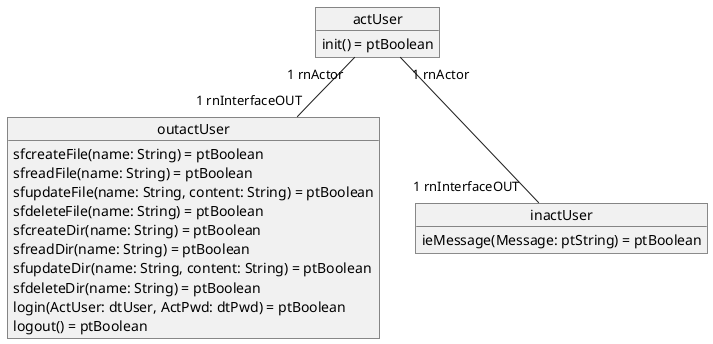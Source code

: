 @startuml
object "actUser" as A1
object "outactUser" as A2
object "inactUser" as A3

A1 "1 rnActor" -- "1 rnInterfaceOUT" A2
A1 "1 rnActor" -- "1 rnInterfaceOUT" A3

A1 : init() = ptBoolean




A2 : sfcreateFile(name: String) = ptBoolean
A2 : sfreadFile(name: String) = ptBoolean
A2 : sfupdateFile(name: String, content: String) = ptBoolean
A2 : sfdeleteFile(name: String) = ptBoolean


A2 : sfcreateDir(name: String) = ptBoolean
A2 : sfreadDir(name: String) = ptBoolean
A2 : sfupdateDir(name: String, content: String) = ptBoolean
A2 : sfdeleteDir(name: String) = ptBoolean


A2 : login(ActUser: dtUser, ActPwd: dtPwd) = ptBoolean
A2 : logout() = ptBoolean

A3 : ieMessage(Message: ptString) = ptBoolean
@enduml
